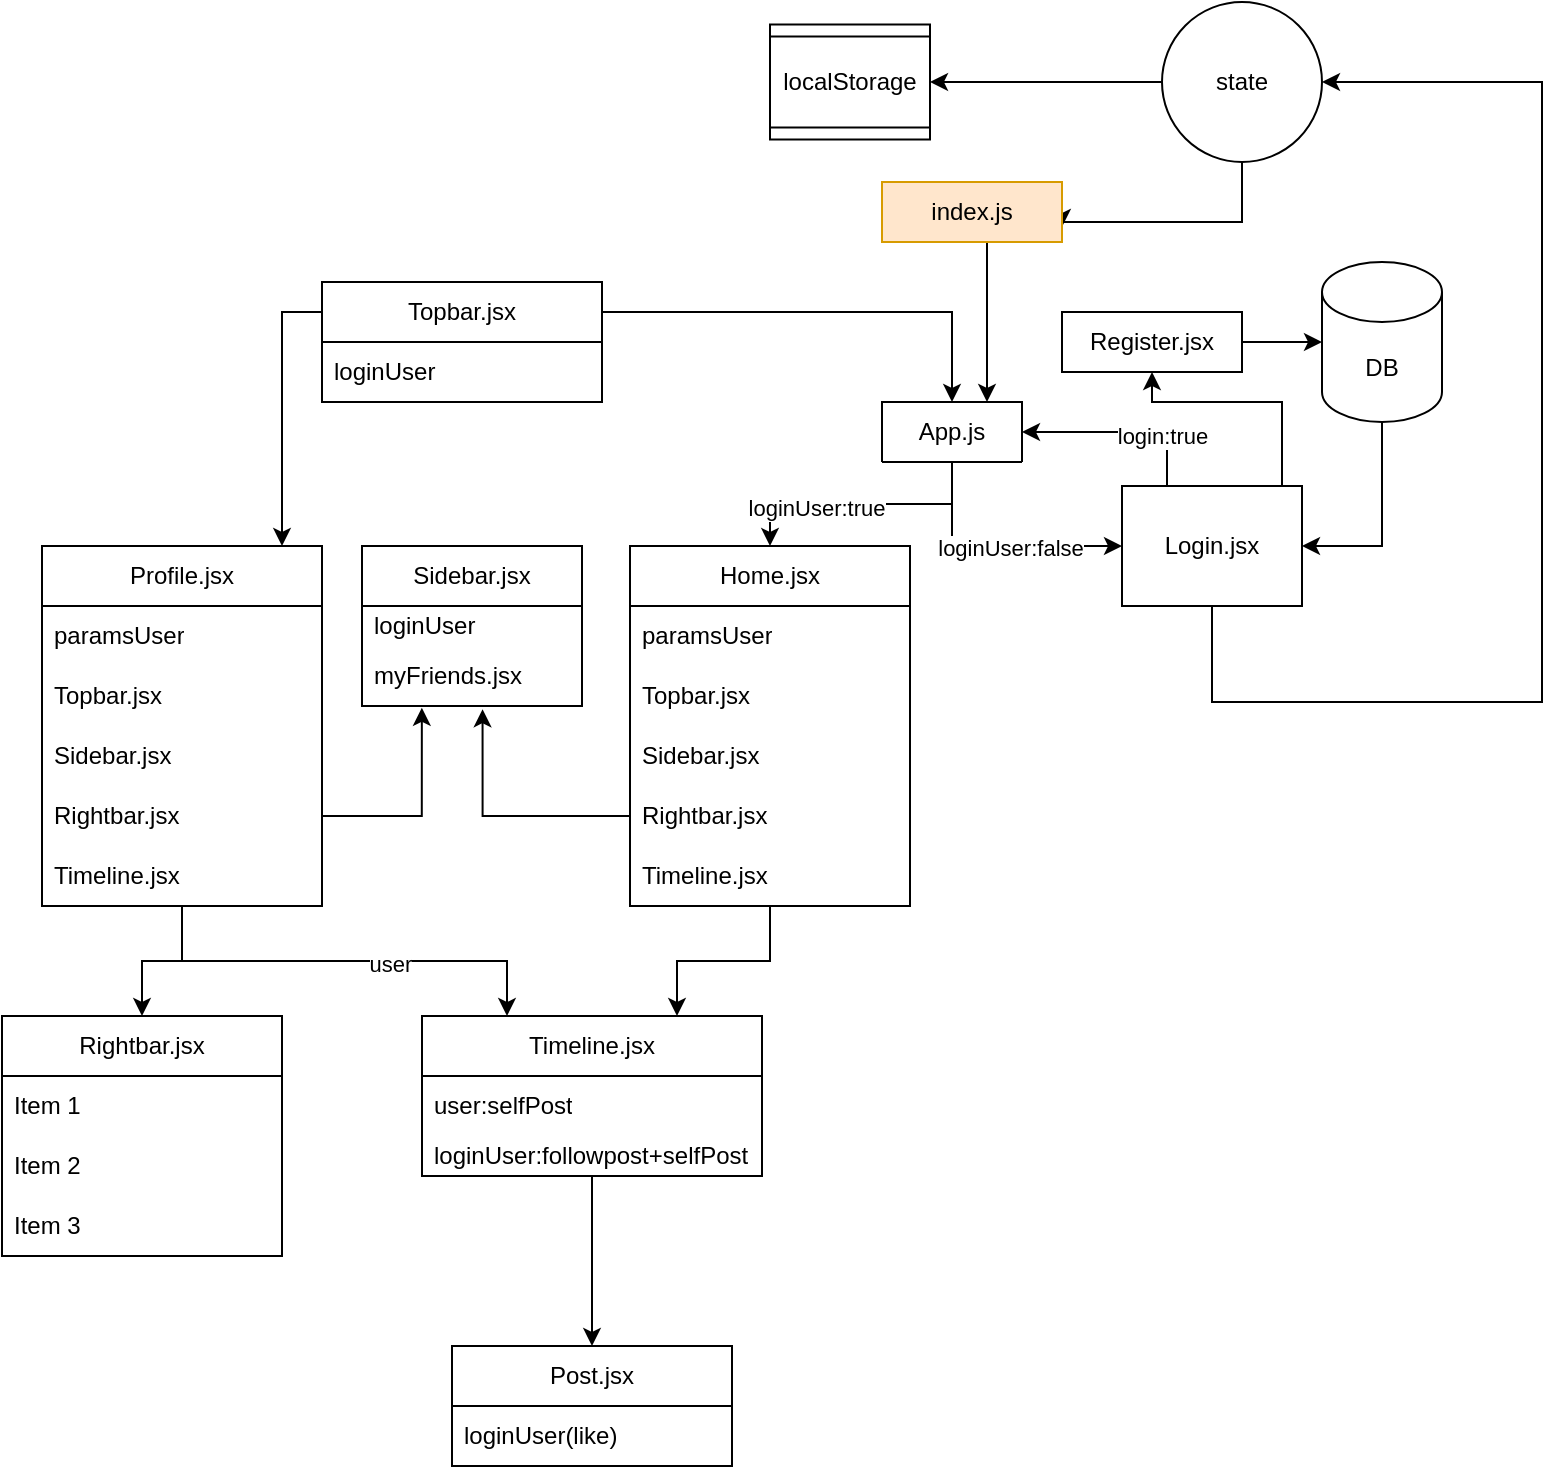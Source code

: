 <mxfile version="21.0.2" type="device"><diagram name="ページ1" id="Hay4HchAJl_EKHSKcHYL"><mxGraphModel dx="1880" dy="762" grid="1" gridSize="10" guides="1" tooltips="1" connect="1" arrows="1" fold="1" page="1" pageScale="1" pageWidth="827" pageHeight="1169" math="0" shadow="0"><root><mxCell id="0"/><mxCell id="1" parent="0"/><mxCell id="w-4-d16MG-9hyajc5J8v-150" style="edgeStyle=orthogonalEdgeStyle;rounded=0;orthogonalLoop=1;jettySize=auto;html=1;entryX=0.5;entryY=1;entryDx=0;entryDy=0;exitX=0.5;exitY=1;exitDx=0;exitDy=0;" edge="1" parent="1" target="w-4-d16MG-9hyajc5J8v-137"><mxGeometry relative="1" as="geometry"><mxPoint x="160" y="495" as="sourcePoint"/><Array as="points"><mxPoint x="160" y="520"/><mxPoint x="310" y="520"/></Array></mxGeometry></mxCell><mxCell id="w-4-d16MG-9hyajc5J8v-149" style="edgeStyle=orthogonalEdgeStyle;rounded=0;orthogonalLoop=1;jettySize=auto;html=1;entryX=0.5;entryY=1;entryDx=0;entryDy=0;exitX=0.5;exitY=1;exitDx=0;exitDy=0;" edge="1" parent="1" target="w-4-d16MG-9hyajc5J8v-136"><mxGeometry relative="1" as="geometry"><mxPoint x="160" y="495" as="sourcePoint"/><Array as="points"><mxPoint x="160" y="520"/><mxPoint x="428" y="520"/></Array></mxGeometry></mxCell><mxCell id="w-4-d16MG-9hyajc5J8v-234" style="edgeStyle=orthogonalEdgeStyle;rounded=0;orthogonalLoop=1;jettySize=auto;html=1;entryX=0.5;entryY=0;entryDx=0;entryDy=0;exitX=1;exitY=0.25;exitDx=0;exitDy=0;" edge="1" parent="1" source="w-4-d16MG-9hyajc5J8v-236" target="w-4-d16MG-9hyajc5J8v-238"><mxGeometry relative="1" as="geometry"><Array as="points"><mxPoint x="505" y="305"/></Array></mxGeometry></mxCell><mxCell id="w-4-d16MG-9hyajc5J8v-235" style="edgeStyle=orthogonalEdgeStyle;rounded=0;orthogonalLoop=1;jettySize=auto;html=1;exitX=0;exitY=0.25;exitDx=0;exitDy=0;" edge="1" parent="1" source="w-4-d16MG-9hyajc5J8v-236" target="w-4-d16MG-9hyajc5J8v-250"><mxGeometry relative="1" as="geometry"><Array as="points"><mxPoint x="170" y="305"/></Array></mxGeometry></mxCell><mxCell id="w-4-d16MG-9hyajc5J8v-236" value="Topbar.jsx" style="swimlane;fontStyle=0;childLayout=stackLayout;horizontal=1;startSize=30;horizontalStack=0;resizeParent=1;resizeParentMax=0;resizeLast=0;collapsible=1;marginBottom=0;whiteSpace=wrap;html=1;" vertex="1" parent="1"><mxGeometry x="190" y="290" width="140" height="60" as="geometry"><mxRectangle x="90" y="170" width="90" height="30" as="alternateBounds"/></mxGeometry></mxCell><mxCell id="w-4-d16MG-9hyajc5J8v-237" value="loginUser" style="text;align=left;verticalAlign=middle;spacingLeft=4;spacingRight=4;overflow=hidden;points=[[0,0.5],[1,0.5]];portConstraint=eastwest;rotatable=0;whiteSpace=wrap;html=1;" vertex="1" parent="w-4-d16MG-9hyajc5J8v-236"><mxGeometry y="30" width="140" height="30" as="geometry"/></mxCell><mxCell id="w-4-d16MG-9hyajc5J8v-287" style="edgeStyle=orthogonalEdgeStyle;rounded=0;orthogonalLoop=1;jettySize=auto;html=1;entryX=0;entryY=0.5;entryDx=0;entryDy=0;exitX=0.5;exitY=1;exitDx=0;exitDy=0;" edge="1" parent="1" source="w-4-d16MG-9hyajc5J8v-238" target="w-4-d16MG-9hyajc5J8v-242"><mxGeometry relative="1" as="geometry"/></mxCell><mxCell id="w-4-d16MG-9hyajc5J8v-288" value="loginUser:false" style="edgeLabel;html=1;align=center;verticalAlign=middle;resizable=0;points=[];" vertex="1" connectable="0" parent="w-4-d16MG-9hyajc5J8v-287"><mxGeometry x="0.12" y="-1" relative="1" as="geometry"><mxPoint as="offset"/></mxGeometry></mxCell><mxCell id="w-4-d16MG-9hyajc5J8v-238" value="App.js" style="swimlane;fontStyle=0;childLayout=stackLayout;horizontal=1;startSize=30;horizontalStack=0;resizeParent=1;resizeParentMax=0;resizeLast=0;collapsible=1;marginBottom=0;whiteSpace=wrap;html=1;" vertex="1" collapsed="1" parent="1"><mxGeometry x="470" y="350" width="70" height="30" as="geometry"><mxRectangle x="470" y="350" width="140" height="120" as="alternateBounds"/></mxGeometry></mxCell><mxCell id="w-4-d16MG-9hyajc5J8v-239" value="Item 1" style="text;strokeColor=none;fillColor=none;align=left;verticalAlign=middle;spacingLeft=4;spacingRight=4;overflow=hidden;points=[[0,0.5],[1,0.5]];portConstraint=eastwest;rotatable=0;whiteSpace=wrap;html=1;" vertex="1" parent="w-4-d16MG-9hyajc5J8v-238"><mxGeometry y="30" width="140" height="30" as="geometry"/></mxCell><mxCell id="w-4-d16MG-9hyajc5J8v-240" value="Item 2" style="text;strokeColor=none;fillColor=none;align=left;verticalAlign=middle;spacingLeft=4;spacingRight=4;overflow=hidden;points=[[0,0.5],[1,0.5]];portConstraint=eastwest;rotatable=0;whiteSpace=wrap;html=1;" vertex="1" parent="w-4-d16MG-9hyajc5J8v-238"><mxGeometry y="60" width="140" height="30" as="geometry"/></mxCell><mxCell id="w-4-d16MG-9hyajc5J8v-241" value="Item 3" style="text;strokeColor=none;fillColor=none;align=left;verticalAlign=middle;spacingLeft=4;spacingRight=4;overflow=hidden;points=[[0,0.5],[1,0.5]];portConstraint=eastwest;rotatable=0;whiteSpace=wrap;html=1;" vertex="1" parent="w-4-d16MG-9hyajc5J8v-238"><mxGeometry y="90" width="140" height="30" as="geometry"/></mxCell><mxCell id="w-4-d16MG-9hyajc5J8v-282" style="edgeStyle=orthogonalEdgeStyle;rounded=0;orthogonalLoop=1;jettySize=auto;html=1;entryX=0.5;entryY=1;entryDx=0;entryDy=0;entryPerimeter=0;startArrow=classic;startFill=1;endArrow=none;endFill=0;" edge="1" parent="1" source="w-4-d16MG-9hyajc5J8v-242" target="w-4-d16MG-9hyajc5J8v-281"><mxGeometry relative="1" as="geometry"/></mxCell><mxCell id="w-4-d16MG-9hyajc5J8v-286" style="edgeStyle=orthogonalEdgeStyle;rounded=0;orthogonalLoop=1;jettySize=auto;html=1;" edge="1" parent="1" source="w-4-d16MG-9hyajc5J8v-242" target="w-4-d16MG-9hyajc5J8v-283"><mxGeometry relative="1" as="geometry"><Array as="points"><mxPoint x="670" y="350"/><mxPoint x="605" y="350"/></Array></mxGeometry></mxCell><mxCell id="w-4-d16MG-9hyajc5J8v-290" style="edgeStyle=orthogonalEdgeStyle;rounded=0;orthogonalLoop=1;jettySize=auto;html=1;entryX=1;entryY=0.5;entryDx=0;entryDy=0;exitX=0.25;exitY=0;exitDx=0;exitDy=0;" edge="1" parent="1" source="w-4-d16MG-9hyajc5J8v-242" target="w-4-d16MG-9hyajc5J8v-238"><mxGeometry relative="1" as="geometry"/></mxCell><mxCell id="w-4-d16MG-9hyajc5J8v-291" value="login:true" style="edgeLabel;html=1;align=center;verticalAlign=middle;resizable=0;points=[];" vertex="1" connectable="0" parent="w-4-d16MG-9hyajc5J8v-290"><mxGeometry x="-0.402" y="2" relative="1" as="geometry"><mxPoint as="offset"/></mxGeometry></mxCell><mxCell id="w-4-d16MG-9hyajc5J8v-304" style="edgeStyle=orthogonalEdgeStyle;rounded=0;orthogonalLoop=1;jettySize=auto;html=1;entryX=1;entryY=0.5;entryDx=0;entryDy=0;" edge="1" parent="1" source="w-4-d16MG-9hyajc5J8v-242" target="w-4-d16MG-9hyajc5J8v-292"><mxGeometry relative="1" as="geometry"><Array as="points"><mxPoint x="635" y="500"/><mxPoint x="800" y="500"/><mxPoint x="800" y="190"/></Array></mxGeometry></mxCell><mxCell id="w-4-d16MG-9hyajc5J8v-242" value="Login.jsx" style="rounded=0;whiteSpace=wrap;html=1;" vertex="1" parent="1"><mxGeometry x="590" y="392" width="90" height="60" as="geometry"/></mxCell><mxCell id="w-4-d16MG-9hyajc5J8v-245" style="edgeStyle=orthogonalEdgeStyle;rounded=0;orthogonalLoop=1;jettySize=auto;html=1;entryX=0.5;entryY=0;entryDx=0;entryDy=0;" edge="1" parent="1" source="w-4-d16MG-9hyajc5J8v-240" target="w-4-d16MG-9hyajc5J8v-265"><mxGeometry relative="1" as="geometry"><mxPoint x="370" y="422" as="targetPoint"/></mxGeometry></mxCell><mxCell id="w-4-d16MG-9hyajc5J8v-246" value="loginUser:true" style="edgeLabel;html=1;align=center;verticalAlign=middle;resizable=0;points=[];" vertex="1" connectable="0" parent="w-4-d16MG-9hyajc5J8v-245"><mxGeometry x="0.337" y="2" relative="1" as="geometry"><mxPoint as="offset"/></mxGeometry></mxCell><mxCell id="w-4-d16MG-9hyajc5J8v-247" style="edgeStyle=orthogonalEdgeStyle;rounded=0;orthogonalLoop=1;jettySize=auto;html=1;entryX=0.5;entryY=0;entryDx=0;entryDy=0;" edge="1" parent="1" source="w-4-d16MG-9hyajc5J8v-250" target="w-4-d16MG-9hyajc5J8v-256"><mxGeometry relative="1" as="geometry"/></mxCell><mxCell id="w-4-d16MG-9hyajc5J8v-248" style="edgeStyle=orthogonalEdgeStyle;rounded=0;orthogonalLoop=1;jettySize=auto;html=1;entryX=0.25;entryY=0;entryDx=0;entryDy=0;exitX=0.5;exitY=1;exitDx=0;exitDy=0;" edge="1" parent="1" source="w-4-d16MG-9hyajc5J8v-250" target="w-4-d16MG-9hyajc5J8v-261"><mxGeometry relative="1" as="geometry"/></mxCell><mxCell id="w-4-d16MG-9hyajc5J8v-249" value="user" style="edgeLabel;html=1;align=center;verticalAlign=middle;resizable=0;points=[];" vertex="1" connectable="0" parent="w-4-d16MG-9hyajc5J8v-248"><mxGeometry x="0.206" y="-1" relative="1" as="geometry"><mxPoint as="offset"/></mxGeometry></mxCell><mxCell id="w-4-d16MG-9hyajc5J8v-250" value="Profile.jsx" style="swimlane;fontStyle=0;childLayout=stackLayout;horizontal=1;startSize=30;horizontalStack=0;resizeParent=1;resizeParentMax=0;resizeLast=0;collapsible=1;marginBottom=0;whiteSpace=wrap;html=1;" vertex="1" parent="1"><mxGeometry x="50" y="422" width="140" height="180" as="geometry"><mxRectangle x="140" y="350" width="90" height="30" as="alternateBounds"/></mxGeometry></mxCell><mxCell id="w-4-d16MG-9hyajc5J8v-251" value="paramsUser" style="text;strokeColor=none;fillColor=none;align=left;verticalAlign=middle;spacingLeft=4;spacingRight=4;overflow=hidden;points=[[0,0.5],[1,0.5]];portConstraint=eastwest;rotatable=0;whiteSpace=wrap;html=1;" vertex="1" parent="w-4-d16MG-9hyajc5J8v-250"><mxGeometry y="30" width="140" height="30" as="geometry"/></mxCell><mxCell id="w-4-d16MG-9hyajc5J8v-252" value="Topbar.jsx" style="text;strokeColor=none;fillColor=none;align=left;verticalAlign=middle;spacingLeft=4;spacingRight=4;overflow=hidden;points=[[0,0.5],[1,0.5]];portConstraint=eastwest;rotatable=0;whiteSpace=wrap;html=1;" vertex="1" parent="w-4-d16MG-9hyajc5J8v-250"><mxGeometry y="60" width="140" height="30" as="geometry"/></mxCell><mxCell id="w-4-d16MG-9hyajc5J8v-253" value="Sidebar.jsx" style="text;strokeColor=none;fillColor=none;align=left;verticalAlign=middle;spacingLeft=4;spacingRight=4;overflow=hidden;points=[[0,0.5],[1,0.5]];portConstraint=eastwest;rotatable=0;whiteSpace=wrap;html=1;" vertex="1" parent="w-4-d16MG-9hyajc5J8v-250"><mxGeometry y="90" width="140" height="30" as="geometry"/></mxCell><mxCell id="w-4-d16MG-9hyajc5J8v-254" value="Rightbar.jsx" style="text;strokeColor=none;fillColor=none;align=left;verticalAlign=middle;spacingLeft=4;spacingRight=4;overflow=hidden;points=[[0,0.5],[1,0.5]];portConstraint=eastwest;rotatable=0;whiteSpace=wrap;html=1;" vertex="1" parent="w-4-d16MG-9hyajc5J8v-250"><mxGeometry y="120" width="140" height="30" as="geometry"/></mxCell><mxCell id="w-4-d16MG-9hyajc5J8v-255" value="Timeline.jsx" style="text;strokeColor=none;fillColor=none;align=left;verticalAlign=middle;spacingLeft=4;spacingRight=4;overflow=hidden;points=[[0,0.5],[1,0.5]];portConstraint=eastwest;rotatable=0;whiteSpace=wrap;html=1;" vertex="1" parent="w-4-d16MG-9hyajc5J8v-250"><mxGeometry y="150" width="140" height="30" as="geometry"/></mxCell><mxCell id="w-4-d16MG-9hyajc5J8v-256" value="Rightbar.jsx" style="swimlane;fontStyle=0;childLayout=stackLayout;horizontal=1;startSize=30;horizontalStack=0;resizeParent=1;resizeParentMax=0;resizeLast=0;collapsible=1;marginBottom=0;whiteSpace=wrap;html=1;" vertex="1" parent="1"><mxGeometry x="30" y="657" width="140" height="120" as="geometry"/></mxCell><mxCell id="w-4-d16MG-9hyajc5J8v-257" value="Item 1" style="text;strokeColor=none;fillColor=none;align=left;verticalAlign=middle;spacingLeft=4;spacingRight=4;overflow=hidden;points=[[0,0.5],[1,0.5]];portConstraint=eastwest;rotatable=0;whiteSpace=wrap;html=1;" vertex="1" parent="w-4-d16MG-9hyajc5J8v-256"><mxGeometry y="30" width="140" height="30" as="geometry"/></mxCell><mxCell id="w-4-d16MG-9hyajc5J8v-258" value="Item 2" style="text;strokeColor=none;fillColor=none;align=left;verticalAlign=middle;spacingLeft=4;spacingRight=4;overflow=hidden;points=[[0,0.5],[1,0.5]];portConstraint=eastwest;rotatable=0;whiteSpace=wrap;html=1;" vertex="1" parent="w-4-d16MG-9hyajc5J8v-256"><mxGeometry y="60" width="140" height="30" as="geometry"/></mxCell><mxCell id="w-4-d16MG-9hyajc5J8v-259" value="Item 3" style="text;strokeColor=none;fillColor=none;align=left;verticalAlign=middle;spacingLeft=4;spacingRight=4;overflow=hidden;points=[[0,0.5],[1,0.5]];portConstraint=eastwest;rotatable=0;whiteSpace=wrap;html=1;" vertex="1" parent="w-4-d16MG-9hyajc5J8v-256"><mxGeometry y="90" width="140" height="30" as="geometry"/></mxCell><mxCell id="w-4-d16MG-9hyajc5J8v-260" style="edgeStyle=orthogonalEdgeStyle;rounded=0;orthogonalLoop=1;jettySize=auto;html=1;" edge="1" parent="1" source="w-4-d16MG-9hyajc5J8v-261" target="w-4-d16MG-9hyajc5J8v-271"><mxGeometry relative="1" as="geometry"><Array as="points"><mxPoint x="325" y="780"/><mxPoint x="325" y="780"/></Array></mxGeometry></mxCell><mxCell id="w-4-d16MG-9hyajc5J8v-261" value="Timeline.jsx" style="swimlane;fontStyle=0;childLayout=stackLayout;horizontal=1;startSize=30;horizontalStack=0;resizeParent=1;resizeParentMax=0;resizeLast=0;collapsible=1;marginBottom=0;whiteSpace=wrap;html=1;" vertex="1" parent="1"><mxGeometry x="240" y="657" width="170" height="80" as="geometry"><mxRectangle x="220" y="585" width="100" height="30" as="alternateBounds"/></mxGeometry></mxCell><mxCell id="w-4-d16MG-9hyajc5J8v-262" value="user:selfPost" style="text;strokeColor=none;fillColor=none;align=left;verticalAlign=middle;spacingLeft=4;spacingRight=4;overflow=hidden;points=[[0,0.5],[1,0.5]];portConstraint=eastwest;rotatable=0;whiteSpace=wrap;html=1;" vertex="1" parent="w-4-d16MG-9hyajc5J8v-261"><mxGeometry y="30" width="170" height="30" as="geometry"/></mxCell><mxCell id="w-4-d16MG-9hyajc5J8v-263" value="loginUser:followpost+selfPost" style="text;strokeColor=none;fillColor=none;align=left;verticalAlign=middle;spacingLeft=4;spacingRight=4;overflow=hidden;points=[[0,0.5],[1,0.5]];portConstraint=eastwest;rotatable=0;whiteSpace=wrap;html=1;" vertex="1" parent="w-4-d16MG-9hyajc5J8v-261"><mxGeometry y="60" width="170" height="20" as="geometry"/></mxCell><mxCell id="w-4-d16MG-9hyajc5J8v-264" value="" style="edgeStyle=orthogonalEdgeStyle;rounded=0;orthogonalLoop=1;jettySize=auto;html=1;entryX=0.75;entryY=0;entryDx=0;entryDy=0;" edge="1" parent="1" source="w-4-d16MG-9hyajc5J8v-265" target="w-4-d16MG-9hyajc5J8v-261"><mxGeometry relative="1" as="geometry"/></mxCell><mxCell id="w-4-d16MG-9hyajc5J8v-265" value="Home.jsx" style="swimlane;fontStyle=0;childLayout=stackLayout;horizontal=1;startSize=30;horizontalStack=0;resizeParent=1;resizeParentMax=0;resizeLast=0;collapsible=1;marginBottom=0;whiteSpace=wrap;html=1;" vertex="1" parent="1"><mxGeometry x="344" y="422" width="140" height="180" as="geometry"><mxRectangle x="140" y="350" width="90" height="30" as="alternateBounds"/></mxGeometry></mxCell><mxCell id="w-4-d16MG-9hyajc5J8v-266" value="paramsUser" style="text;strokeColor=none;fillColor=none;align=left;verticalAlign=middle;spacingLeft=4;spacingRight=4;overflow=hidden;points=[[0,0.5],[1,0.5]];portConstraint=eastwest;rotatable=0;whiteSpace=wrap;html=1;" vertex="1" parent="w-4-d16MG-9hyajc5J8v-265"><mxGeometry y="30" width="140" height="30" as="geometry"/></mxCell><mxCell id="w-4-d16MG-9hyajc5J8v-267" value="Topbar.jsx" style="text;strokeColor=none;fillColor=none;align=left;verticalAlign=middle;spacingLeft=4;spacingRight=4;overflow=hidden;points=[[0,0.5],[1,0.5]];portConstraint=eastwest;rotatable=0;whiteSpace=wrap;html=1;" vertex="1" parent="w-4-d16MG-9hyajc5J8v-265"><mxGeometry y="60" width="140" height="30" as="geometry"/></mxCell><mxCell id="w-4-d16MG-9hyajc5J8v-268" value="Sidebar.jsx" style="text;strokeColor=none;fillColor=none;align=left;verticalAlign=middle;spacingLeft=4;spacingRight=4;overflow=hidden;points=[[0,0.5],[1,0.5]];portConstraint=eastwest;rotatable=0;whiteSpace=wrap;html=1;" vertex="1" parent="w-4-d16MG-9hyajc5J8v-265"><mxGeometry y="90" width="140" height="30" as="geometry"/></mxCell><mxCell id="w-4-d16MG-9hyajc5J8v-269" value="Rightbar.jsx" style="text;strokeColor=none;fillColor=none;align=left;verticalAlign=middle;spacingLeft=4;spacingRight=4;overflow=hidden;points=[[0,0.5],[1,0.5]];portConstraint=eastwest;rotatable=0;whiteSpace=wrap;html=1;" vertex="1" parent="w-4-d16MG-9hyajc5J8v-265"><mxGeometry y="120" width="140" height="30" as="geometry"/></mxCell><mxCell id="w-4-d16MG-9hyajc5J8v-270" value="Timeline.jsx" style="text;strokeColor=none;fillColor=none;align=left;verticalAlign=middle;spacingLeft=4;spacingRight=4;overflow=hidden;points=[[0,0.5],[1,0.5]];portConstraint=eastwest;rotatable=0;whiteSpace=wrap;html=1;" vertex="1" parent="w-4-d16MG-9hyajc5J8v-265"><mxGeometry y="150" width="140" height="30" as="geometry"/></mxCell><mxCell id="w-4-d16MG-9hyajc5J8v-271" value="Post.jsx" style="swimlane;fontStyle=0;childLayout=stackLayout;horizontal=1;startSize=30;horizontalStack=0;resizeParent=1;resizeParentMax=0;resizeLast=0;collapsible=1;marginBottom=0;whiteSpace=wrap;html=1;" vertex="1" parent="1"><mxGeometry x="255" y="822" width="140" height="60" as="geometry"/></mxCell><mxCell id="w-4-d16MG-9hyajc5J8v-272" value="loginUser(like)" style="text;strokeColor=none;fillColor=none;align=left;verticalAlign=middle;spacingLeft=4;spacingRight=4;overflow=hidden;points=[[0,0.5],[1,0.5]];portConstraint=eastwest;rotatable=0;whiteSpace=wrap;html=1;" vertex="1" parent="w-4-d16MG-9hyajc5J8v-271"><mxGeometry y="30" width="140" height="30" as="geometry"/></mxCell><mxCell id="w-4-d16MG-9hyajc5J8v-281" value="DB" style="shape=cylinder3;whiteSpace=wrap;html=1;boundedLbl=1;backgroundOutline=1;size=15;" vertex="1" parent="1"><mxGeometry x="690" y="280" width="60" height="80" as="geometry"/></mxCell><mxCell id="w-4-d16MG-9hyajc5J8v-284" style="edgeStyle=orthogonalEdgeStyle;rounded=0;orthogonalLoop=1;jettySize=auto;html=1;entryX=0;entryY=0.5;entryDx=0;entryDy=0;entryPerimeter=0;" edge="1" parent="1" source="w-4-d16MG-9hyajc5J8v-283" target="w-4-d16MG-9hyajc5J8v-281"><mxGeometry relative="1" as="geometry"/></mxCell><mxCell id="w-4-d16MG-9hyajc5J8v-283" value="Register.jsx" style="rounded=0;whiteSpace=wrap;html=1;" vertex="1" parent="1"><mxGeometry x="560" y="305" width="90" height="30" as="geometry"/></mxCell><mxCell id="w-4-d16MG-9hyajc5J8v-302" style="edgeStyle=orthogonalEdgeStyle;rounded=0;orthogonalLoop=1;jettySize=auto;html=1;entryX=1;entryY=0.75;entryDx=0;entryDy=0;" edge="1" parent="1" source="w-4-d16MG-9hyajc5J8v-292" target="w-4-d16MG-9hyajc5J8v-300"><mxGeometry relative="1" as="geometry"><Array as="points"><mxPoint x="650" y="260"/><mxPoint x="560" y="260"/></Array></mxGeometry></mxCell><mxCell id="w-4-d16MG-9hyajc5J8v-303" style="edgeStyle=orthogonalEdgeStyle;rounded=0;orthogonalLoop=1;jettySize=auto;html=1;entryX=0.5;entryY=0;entryDx=0;entryDy=0;" edge="1" parent="1" source="w-4-d16MG-9hyajc5J8v-292" target="w-4-d16MG-9hyajc5J8v-296"><mxGeometry relative="1" as="geometry"/></mxCell><mxCell id="w-4-d16MG-9hyajc5J8v-292" value="state" style="ellipse;whiteSpace=wrap;html=1;aspect=fixed;" vertex="1" parent="1"><mxGeometry x="610" y="150" width="80" height="80" as="geometry"/></mxCell><mxCell id="w-4-d16MG-9hyajc5J8v-296" value="localStorage" style="shape=process;whiteSpace=wrap;html=1;backgroundOutline=1;direction=south;" vertex="1" parent="1"><mxGeometry x="414" y="161.25" width="80" height="57.5" as="geometry"/></mxCell><mxCell id="w-4-d16MG-9hyajc5J8v-301" style="edgeStyle=orthogonalEdgeStyle;rounded=0;orthogonalLoop=1;jettySize=auto;html=1;entryX=0.75;entryY=0;entryDx=0;entryDy=0;" edge="1" parent="1" source="w-4-d16MG-9hyajc5J8v-300" target="w-4-d16MG-9hyajc5J8v-238"><mxGeometry relative="1" as="geometry"><Array as="points"><mxPoint x="523" y="310"/></Array></mxGeometry></mxCell><mxCell id="w-4-d16MG-9hyajc5J8v-300" value="index.js" style="rounded=0;whiteSpace=wrap;html=1;fillColor=#ffe6cc;strokeColor=#d79b00;" vertex="1" parent="1"><mxGeometry x="470" y="240" width="90" height="30" as="geometry"/></mxCell><mxCell id="w-4-d16MG-9hyajc5J8v-308" value="Sidebar.jsx" style="swimlane;fontStyle=0;childLayout=stackLayout;horizontal=1;startSize=30;horizontalStack=0;resizeParent=1;resizeParentMax=0;resizeLast=0;collapsible=1;marginBottom=0;whiteSpace=wrap;html=1;" vertex="1" parent="1"><mxGeometry x="210" y="422" width="110" height="80" as="geometry"><mxRectangle x="210" y="430" width="100" height="30" as="alternateBounds"/></mxGeometry></mxCell><mxCell id="w-4-d16MG-9hyajc5J8v-309" value="loginUser" style="text;strokeColor=none;fillColor=none;align=left;verticalAlign=middle;spacingLeft=4;spacingRight=4;overflow=hidden;points=[[0,0.5],[1,0.5]];portConstraint=eastwest;rotatable=0;whiteSpace=wrap;html=1;" vertex="1" parent="w-4-d16MG-9hyajc5J8v-308"><mxGeometry y="30" width="110" height="20" as="geometry"/></mxCell><mxCell id="w-4-d16MG-9hyajc5J8v-323" value="myFriends.jsx" style="text;strokeColor=none;fillColor=none;align=left;verticalAlign=middle;spacingLeft=4;spacingRight=4;overflow=hidden;points=[[0,0.5],[1,0.5]];portConstraint=eastwest;rotatable=0;whiteSpace=wrap;html=1;" vertex="1" parent="w-4-d16MG-9hyajc5J8v-308"><mxGeometry y="50" width="110" height="30" as="geometry"/></mxCell><mxCell id="w-4-d16MG-9hyajc5J8v-325" style="edgeStyle=orthogonalEdgeStyle;rounded=0;orthogonalLoop=1;jettySize=auto;html=1;entryX=0.272;entryY=1.03;entryDx=0;entryDy=0;entryPerimeter=0;" edge="1" parent="1" source="w-4-d16MG-9hyajc5J8v-254" target="w-4-d16MG-9hyajc5J8v-323"><mxGeometry relative="1" as="geometry"/></mxCell><mxCell id="w-4-d16MG-9hyajc5J8v-327" style="edgeStyle=orthogonalEdgeStyle;rounded=0;orthogonalLoop=1;jettySize=auto;html=1;entryX=0.548;entryY=1.054;entryDx=0;entryDy=0;entryPerimeter=0;" edge="1" parent="1" source="w-4-d16MG-9hyajc5J8v-269" target="w-4-d16MG-9hyajc5J8v-323"><mxGeometry relative="1" as="geometry"><Array as="points"><mxPoint x="270" y="557"/></Array></mxGeometry></mxCell></root></mxGraphModel></diagram></mxfile>